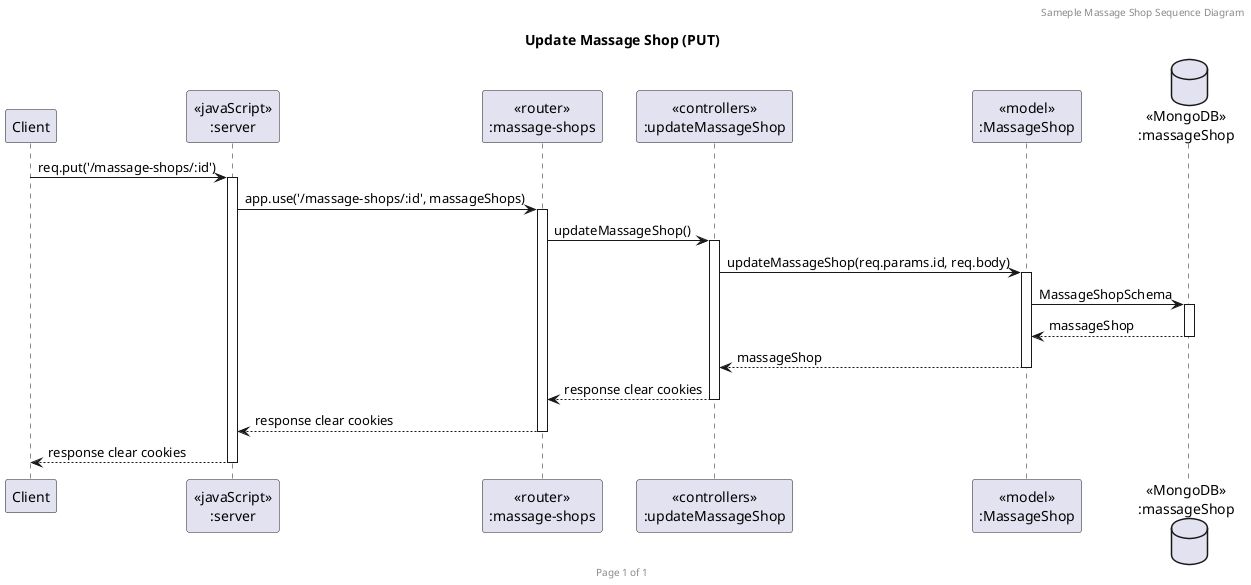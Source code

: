 @startuml Update Massage Shop (PUT)

header Sameple Massage Shop Sequence Diagram
footer Page %page% of %lastpage%
title "Update Massage Shop (PUT)"

participant "Client" as client
participant "<<javaScript>>\n:server" as server
participant "<<router>>\n:massage-shops" as routerMassageShop
participant "<<controllers>>\n:updateMassageShop" as controllersUpdateMassageShop
participant "<<model>>\n:MassageShop" as modelMassageShop
database "<<MongoDB>>\n:massageShop" as MassageShopDatabase

client->server ++:req.put('/massage-shops/:id')
server->routerMassageShop ++:app.use('/massage-shops/:id', massageShops)
routerMassageShop -> controllersUpdateMassageShop ++:updateMassageShop()
controllersUpdateMassageShop->modelMassageShop ++:updateMassageShop(req.params.id, req.body)
modelMassageShop ->MassageShopDatabase ++: MassageShopSchema
MassageShopDatabase --> modelMassageShop --: massageShop
controllersUpdateMassageShop <-- modelMassageShop --:massageShop
routerMassageShop <-- controllersUpdateMassageShop --:response clear cookies
server <-- routerMassageShop --:response clear cookies
client <-- server --:response clear cookies

@enduml